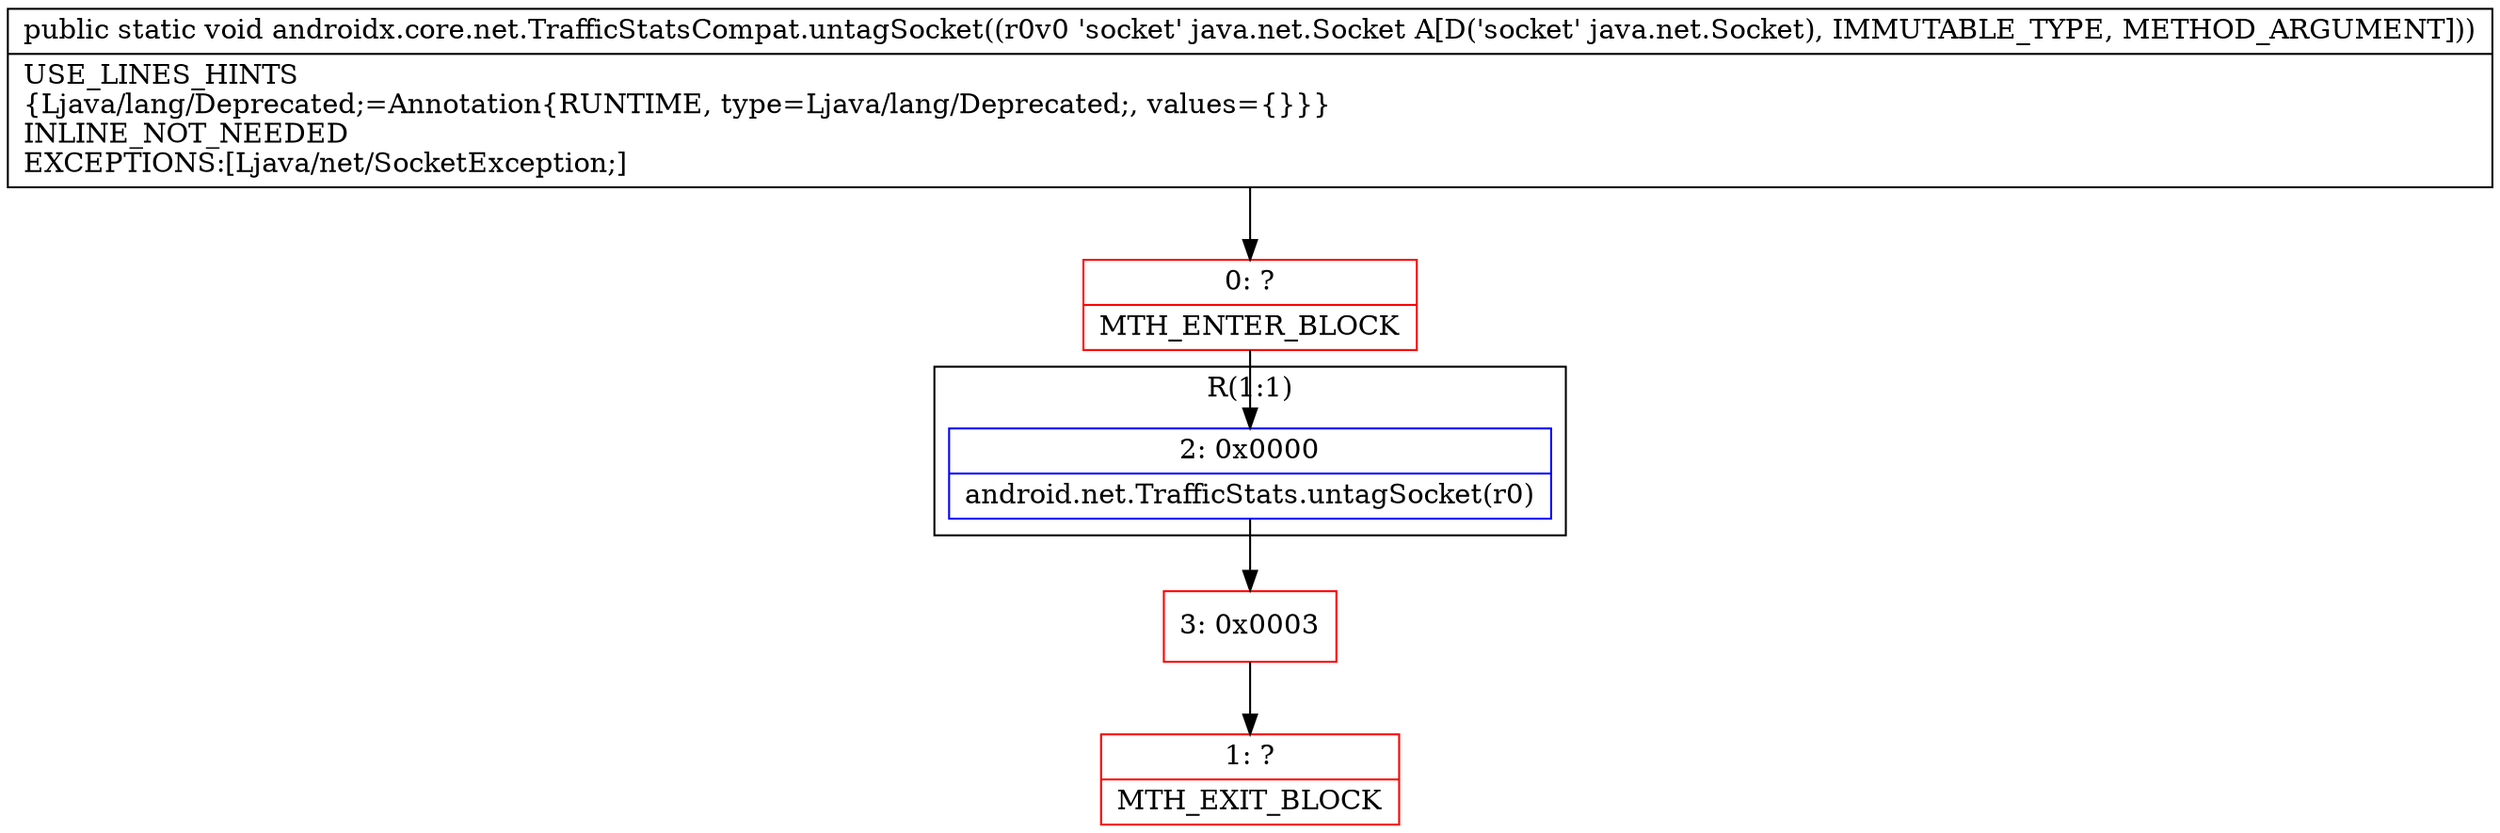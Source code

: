 digraph "CFG forandroidx.core.net.TrafficStatsCompat.untagSocket(Ljava\/net\/Socket;)V" {
subgraph cluster_Region_1046956086 {
label = "R(1:1)";
node [shape=record,color=blue];
Node_2 [shape=record,label="{2\:\ 0x0000|android.net.TrafficStats.untagSocket(r0)\l}"];
}
Node_0 [shape=record,color=red,label="{0\:\ ?|MTH_ENTER_BLOCK\l}"];
Node_3 [shape=record,color=red,label="{3\:\ 0x0003}"];
Node_1 [shape=record,color=red,label="{1\:\ ?|MTH_EXIT_BLOCK\l}"];
MethodNode[shape=record,label="{public static void androidx.core.net.TrafficStatsCompat.untagSocket((r0v0 'socket' java.net.Socket A[D('socket' java.net.Socket), IMMUTABLE_TYPE, METHOD_ARGUMENT]))  | USE_LINES_HINTS\l\{Ljava\/lang\/Deprecated;=Annotation\{RUNTIME, type=Ljava\/lang\/Deprecated;, values=\{\}\}\}\lINLINE_NOT_NEEDED\lEXCEPTIONS:[Ljava\/net\/SocketException;]\l}"];
MethodNode -> Node_0;Node_2 -> Node_3;
Node_0 -> Node_2;
Node_3 -> Node_1;
}

